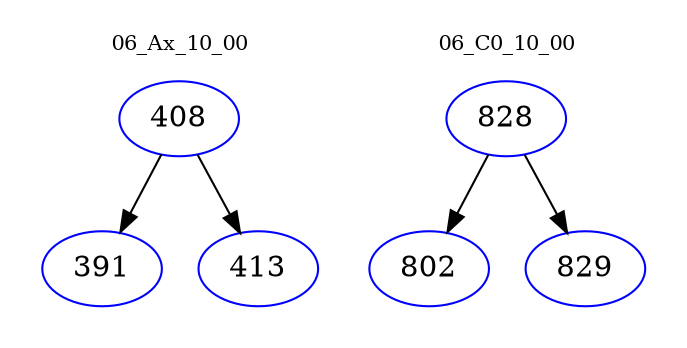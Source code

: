 digraph{
subgraph cluster_0 {
color = white
label = "06_Ax_10_00";
fontsize=10;
T0_408 [label="408", color="blue"]
T0_408 -> T0_391 [color="black"]
T0_391 [label="391", color="blue"]
T0_408 -> T0_413 [color="black"]
T0_413 [label="413", color="blue"]
}
subgraph cluster_1 {
color = white
label = "06_C0_10_00";
fontsize=10;
T1_828 [label="828", color="blue"]
T1_828 -> T1_802 [color="black"]
T1_802 [label="802", color="blue"]
T1_828 -> T1_829 [color="black"]
T1_829 [label="829", color="blue"]
}
}
